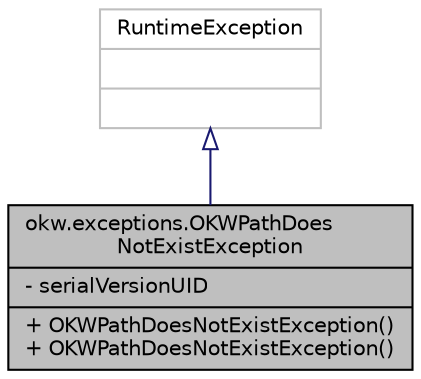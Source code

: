digraph "okw.exceptions.OKWPathDoesNotExistException"
{
 // INTERACTIVE_SVG=YES
 // LATEX_PDF_SIZE
  edge [fontname="Helvetica",fontsize="10",labelfontname="Helvetica",labelfontsize="10"];
  node [fontname="Helvetica",fontsize="10",shape=record];
  Node1 [label="{okw.exceptions.OKWPathDoes\lNotExistException\n|- serialVersionUID\l|+ OKWPathDoesNotExistException()\l+ OKWPathDoesNotExistException()\l}",height=0.2,width=0.4,color="black", fillcolor="grey75", style="filled", fontcolor="black",tooltip="OKWPathDoesNotExistException-Ausnahme wird ausgelöst, wenn ein gegebener Pfad nicht existiert."];
  Node2 -> Node1 [dir="back",color="midnightblue",fontsize="10",style="solid",arrowtail="onormal",fontname="Helvetica"];
  Node2 [label="{RuntimeException\n||}",height=0.2,width=0.4,color="grey75", fillcolor="white", style="filled",tooltip=" "];
}
